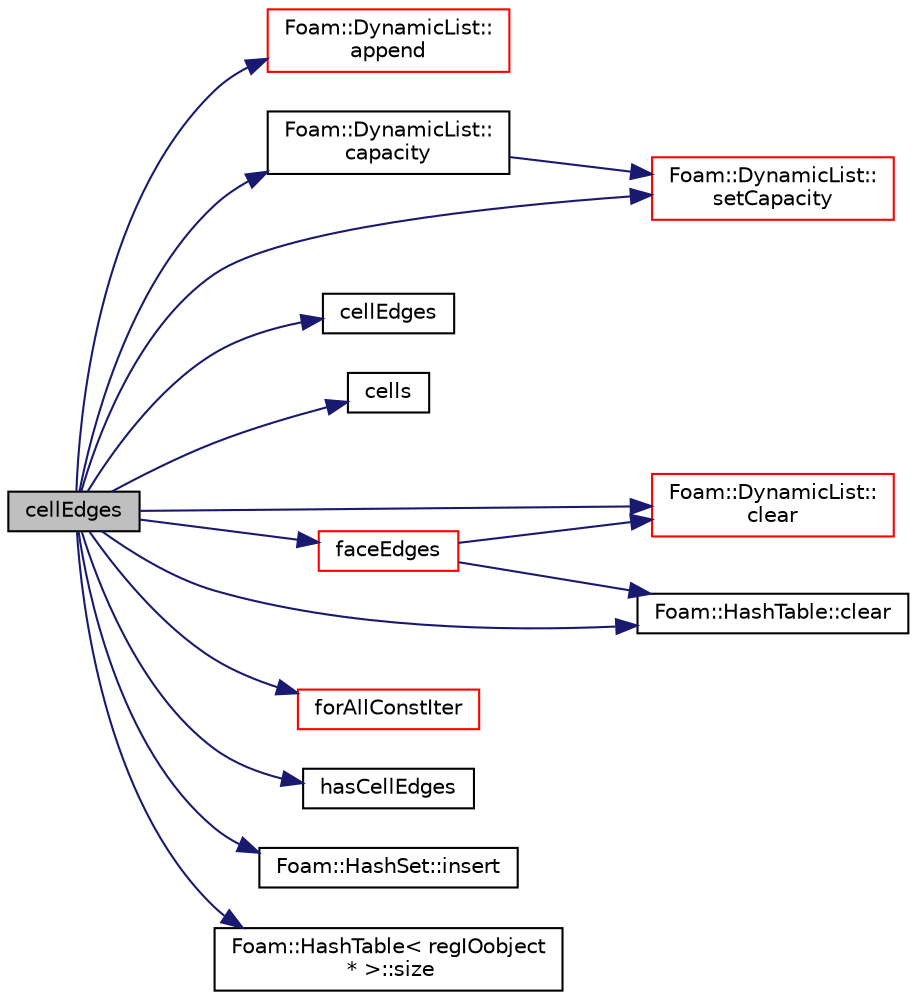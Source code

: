 digraph "cellEdges"
{
  bgcolor="transparent";
  edge [fontname="Helvetica",fontsize="10",labelfontname="Helvetica",labelfontsize="10"];
  node [fontname="Helvetica",fontsize="10",shape=record];
  rankdir="LR";
  Node1 [label="cellEdges",height=0.2,width=0.4,color="black", fillcolor="grey75", style="filled", fontcolor="black"];
  Node1 -> Node2 [color="midnightblue",fontsize="10",style="solid",fontname="Helvetica"];
  Node2 [label="Foam::DynamicList::\lappend",height=0.2,width=0.4,color="red",URL="$a00615.html#a7b67b42af715604376ad63a681dee6d8",tooltip="Append an element at the end of the list. "];
  Node1 -> Node3 [color="midnightblue",fontsize="10",style="solid",fontname="Helvetica"];
  Node3 [label="Foam::DynamicList::\lcapacity",height=0.2,width=0.4,color="black",URL="$a00615.html#ae1423bc22aed311d9d6a1f64edd40428",tooltip="Size of the underlying storage. "];
  Node3 -> Node4 [color="midnightblue",fontsize="10",style="solid",fontname="Helvetica"];
  Node4 [label="Foam::DynamicList::\lsetCapacity",height=0.2,width=0.4,color="red",URL="$a00615.html#a3769bf93f15609625d62b693c566bcd1",tooltip="Alter the size of the underlying storage. "];
  Node1 -> Node5 [color="midnightblue",fontsize="10",style="solid",fontname="Helvetica"];
  Node5 [label="cellEdges",height=0.2,width=0.4,color="black",URL="$a02020.html#a44aec413c3092a849532c9993dbfd201"];
  Node1 -> Node6 [color="midnightblue",fontsize="10",style="solid",fontname="Helvetica"];
  Node6 [label="cells",height=0.2,width=0.4,color="black",URL="$a02020.html#a5838384c0cea399b56339f30bc8558ab"];
  Node1 -> Node7 [color="midnightblue",fontsize="10",style="solid",fontname="Helvetica"];
  Node7 [label="Foam::DynamicList::\lclear",height=0.2,width=0.4,color="red",URL="$a00615.html#ac8bb3912a3ce86b15842e79d0b421204",tooltip="Clear the addressed list, i.e. set the size to zero. "];
  Node1 -> Node8 [color="midnightblue",fontsize="10",style="solid",fontname="Helvetica"];
  Node8 [label="Foam::HashTable::clear",height=0.2,width=0.4,color="black",URL="$a01001.html#ac8bb3912a3ce86b15842e79d0b421204",tooltip="Clear all entries from table. "];
  Node1 -> Node9 [color="midnightblue",fontsize="10",style="solid",fontname="Helvetica"];
  Node9 [label="faceEdges",height=0.2,width=0.4,color="red",URL="$a02020.html#af8f18d40d14450677bb24334032e7638"];
  Node9 -> Node7 [color="midnightblue",fontsize="10",style="solid",fontname="Helvetica"];
  Node9 -> Node8 [color="midnightblue",fontsize="10",style="solid",fontname="Helvetica"];
  Node1 -> Node10 [color="midnightblue",fontsize="10",style="solid",fontname="Helvetica"];
  Node10 [label="forAllConstIter",height=0.2,width=0.4,color="red",URL="$a03097.html#ae21e2836509b0fa7f7cedf6493b11b09"];
  Node1 -> Node11 [color="midnightblue",fontsize="10",style="solid",fontname="Helvetica"];
  Node11 [label="hasCellEdges",height=0.2,width=0.4,color="black",URL="$a02020.html#af2612cb84f36d58503a7bc3f20b2731d"];
  Node1 -> Node12 [color="midnightblue",fontsize="10",style="solid",fontname="Helvetica"];
  Node12 [label="Foam::HashSet::insert",height=0.2,width=0.4,color="black",URL="$a00999.html#a49f0753d9652681fc3a81f59951a0ad7",tooltip="Insert a new entry. "];
  Node1 -> Node4 [color="midnightblue",fontsize="10",style="solid",fontname="Helvetica"];
  Node1 -> Node13 [color="midnightblue",fontsize="10",style="solid",fontname="Helvetica"];
  Node13 [label="Foam::HashTable\< regIOobject\l * \>::size",height=0.2,width=0.4,color="black",URL="$a01001.html#a723361dc2020160f5492e8fe2d09fa44",tooltip="Return number of elements in table. "];
}
